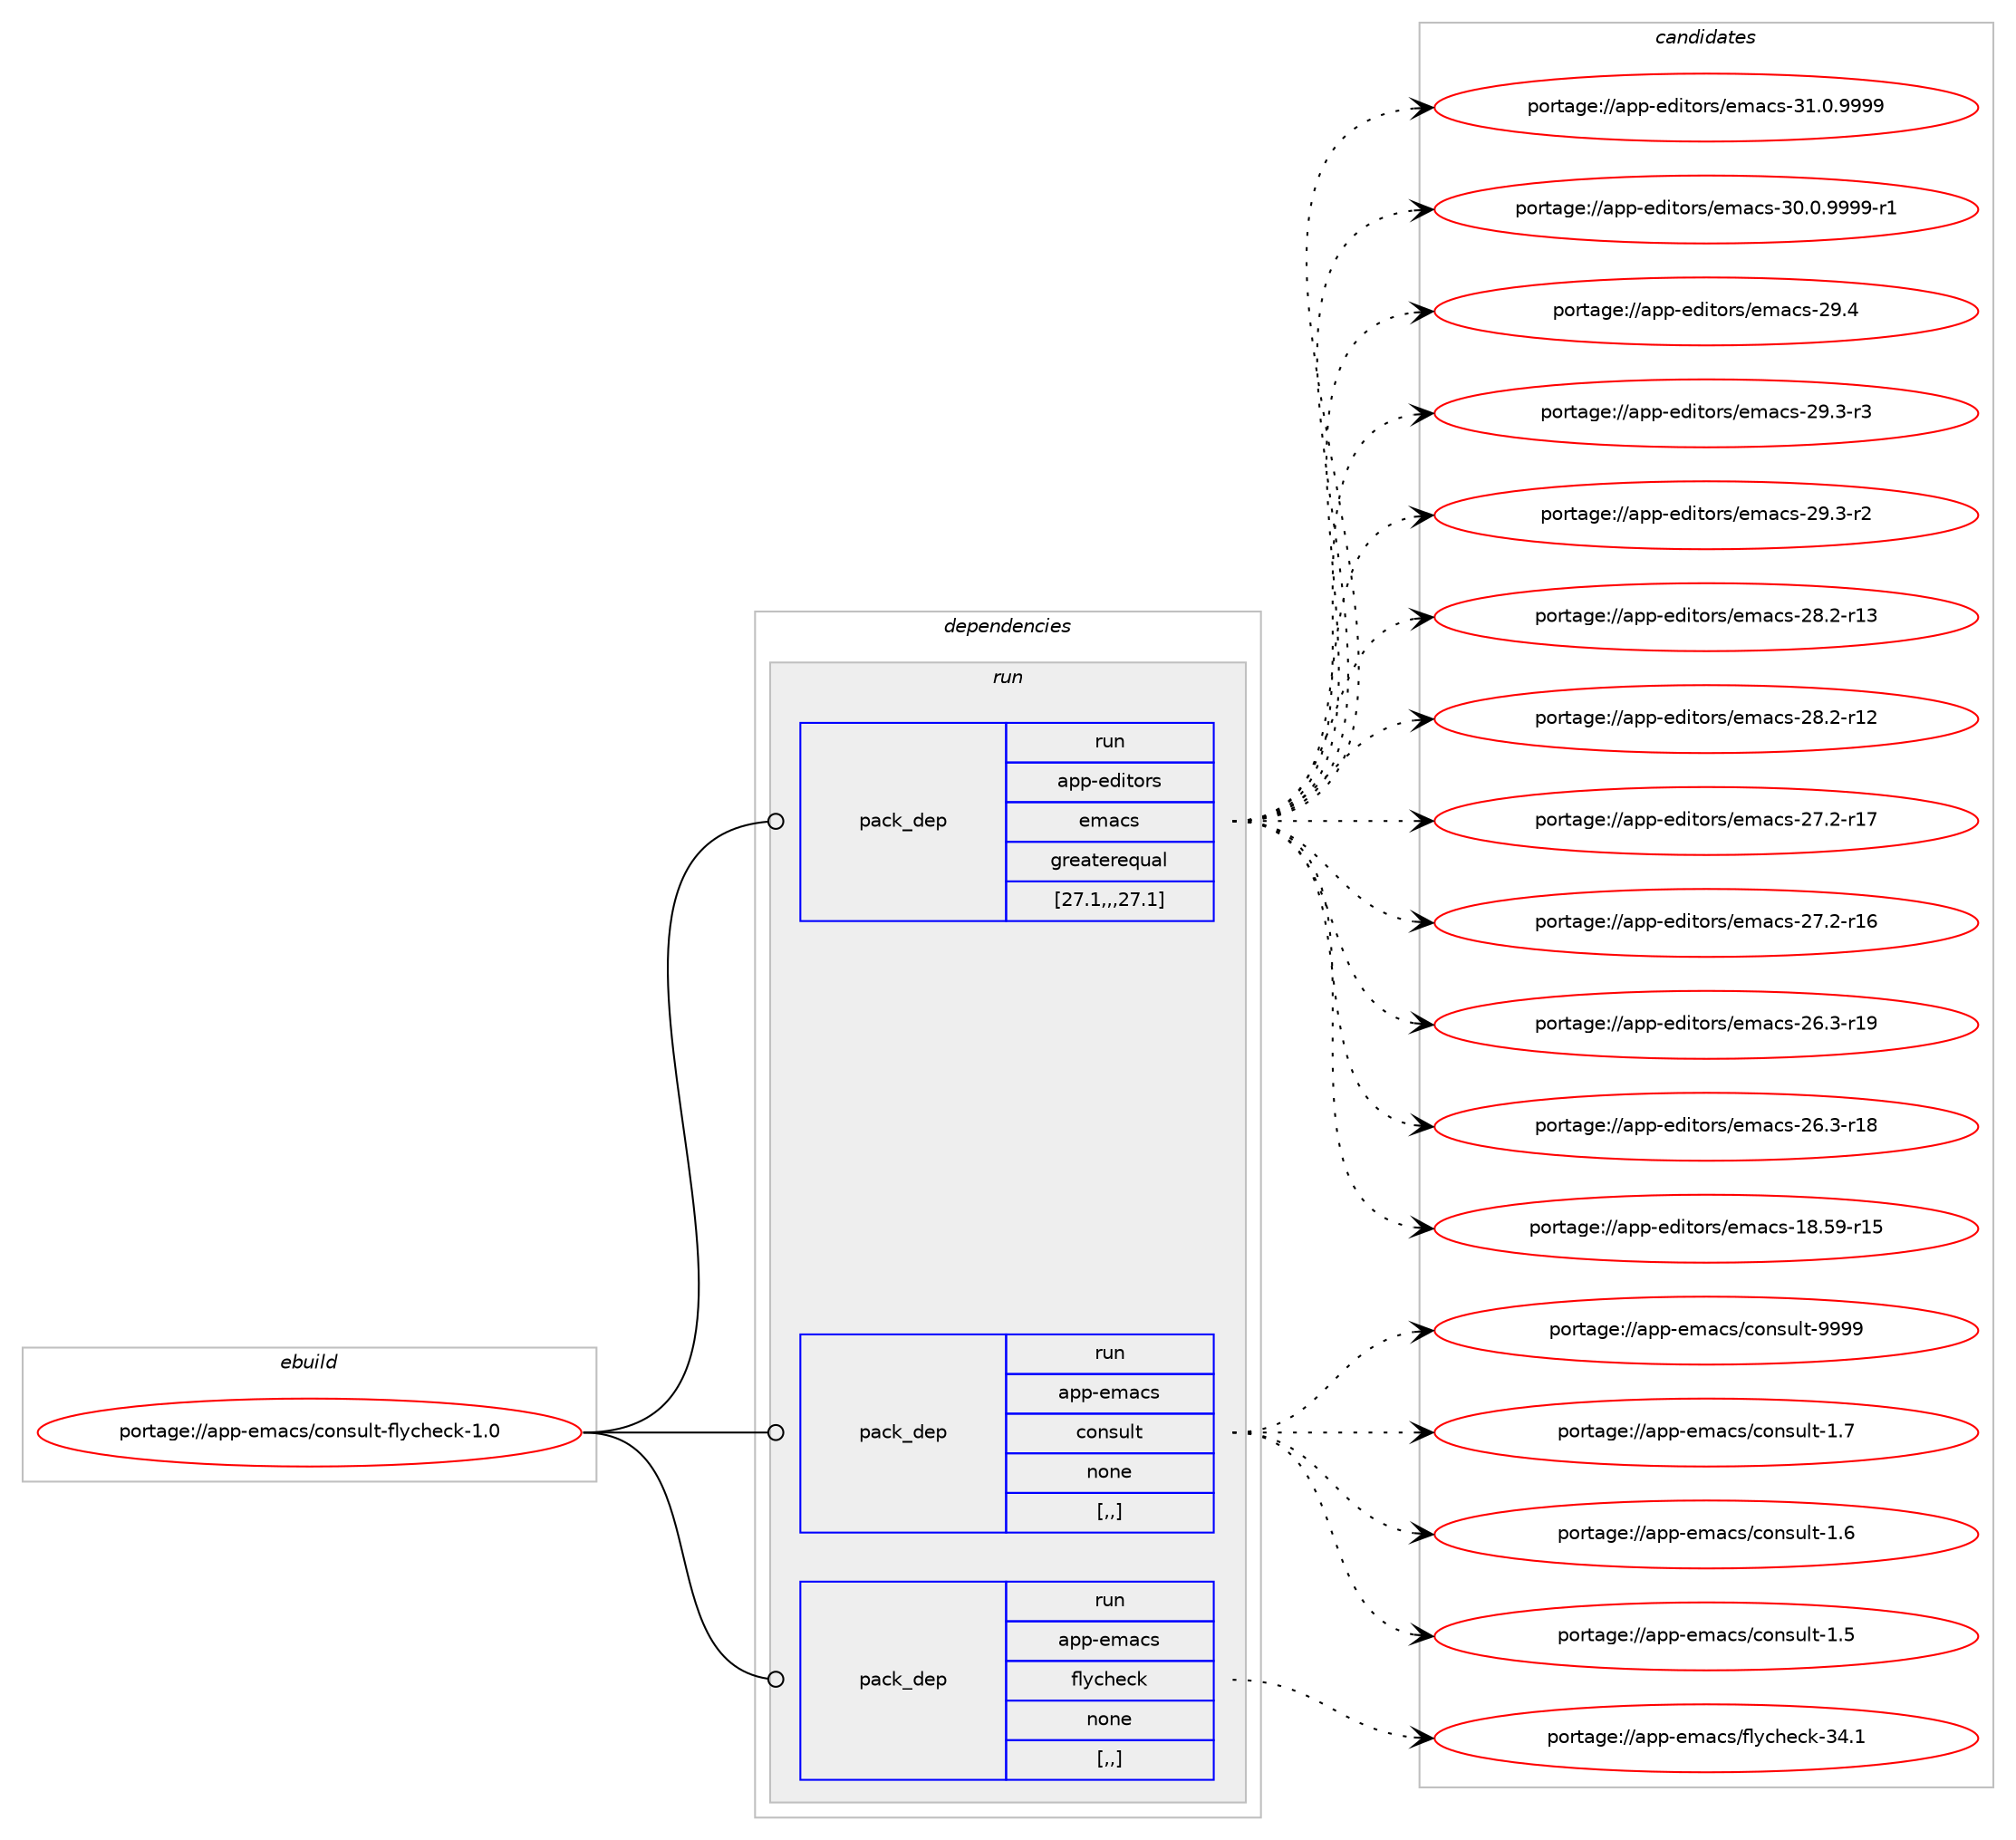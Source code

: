digraph prolog {

# *************
# Graph options
# *************

newrank=true;
concentrate=true;
compound=true;
graph [rankdir=LR,fontname=Helvetica,fontsize=10,ranksep=1.5];#, ranksep=2.5, nodesep=0.2];
edge  [arrowhead=vee];
node  [fontname=Helvetica,fontsize=10];

# **********
# The ebuild
# **********

subgraph cluster_leftcol {
color=gray;
rank=same;
label=<<i>ebuild</i>>;
id [label="portage://app-emacs/consult-flycheck-1.0", color=red, width=4, href="../app-emacs/consult-flycheck-1.0.svg"];
}

# ****************
# The dependencies
# ****************

subgraph cluster_midcol {
color=gray;
label=<<i>dependencies</i>>;
subgraph cluster_compile {
fillcolor="#eeeeee";
style=filled;
label=<<i>compile</i>>;
}
subgraph cluster_compileandrun {
fillcolor="#eeeeee";
style=filled;
label=<<i>compile and run</i>>;
}
subgraph cluster_run {
fillcolor="#eeeeee";
style=filled;
label=<<i>run</i>>;
subgraph pack16018 {
dependency22294 [label=<<TABLE BORDER="0" CELLBORDER="1" CELLSPACING="0" CELLPADDING="4" WIDTH="220"><TR><TD ROWSPAN="6" CELLPADDING="30">pack_dep</TD></TR><TR><TD WIDTH="110">run</TD></TR><TR><TD>app-editors</TD></TR><TR><TD>emacs</TD></TR><TR><TD>greaterequal</TD></TR><TR><TD>[27.1,,,27.1]</TD></TR></TABLE>>, shape=none, color=blue];
}
id:e -> dependency22294:w [weight=20,style="solid",arrowhead="odot"];
subgraph pack16019 {
dependency22295 [label=<<TABLE BORDER="0" CELLBORDER="1" CELLSPACING="0" CELLPADDING="4" WIDTH="220"><TR><TD ROWSPAN="6" CELLPADDING="30">pack_dep</TD></TR><TR><TD WIDTH="110">run</TD></TR><TR><TD>app-emacs</TD></TR><TR><TD>consult</TD></TR><TR><TD>none</TD></TR><TR><TD>[,,]</TD></TR></TABLE>>, shape=none, color=blue];
}
id:e -> dependency22295:w [weight=20,style="solid",arrowhead="odot"];
subgraph pack16020 {
dependency22296 [label=<<TABLE BORDER="0" CELLBORDER="1" CELLSPACING="0" CELLPADDING="4" WIDTH="220"><TR><TD ROWSPAN="6" CELLPADDING="30">pack_dep</TD></TR><TR><TD WIDTH="110">run</TD></TR><TR><TD>app-emacs</TD></TR><TR><TD>flycheck</TD></TR><TR><TD>none</TD></TR><TR><TD>[,,]</TD></TR></TABLE>>, shape=none, color=blue];
}
id:e -> dependency22296:w [weight=20,style="solid",arrowhead="odot"];
}
}

# **************
# The candidates
# **************

subgraph cluster_choices {
rank=same;
color=gray;
label=<<i>candidates</i>>;

subgraph choice16018 {
color=black;
nodesep=1;
choice971121124510110010511611111411547101109979911545514946484657575757 [label="portage://app-editors/emacs-31.0.9999", color=red, width=4,href="../app-editors/emacs-31.0.9999.svg"];
choice9711211245101100105116111114115471011099799115455148464846575757574511449 [label="portage://app-editors/emacs-30.0.9999-r1", color=red, width=4,href="../app-editors/emacs-30.0.9999-r1.svg"];
choice97112112451011001051161111141154710110997991154550574652 [label="portage://app-editors/emacs-29.4", color=red, width=4,href="../app-editors/emacs-29.4.svg"];
choice971121124510110010511611111411547101109979911545505746514511451 [label="portage://app-editors/emacs-29.3-r3", color=red, width=4,href="../app-editors/emacs-29.3-r3.svg"];
choice971121124510110010511611111411547101109979911545505746514511450 [label="portage://app-editors/emacs-29.3-r2", color=red, width=4,href="../app-editors/emacs-29.3-r2.svg"];
choice97112112451011001051161111141154710110997991154550564650451144951 [label="portage://app-editors/emacs-28.2-r13", color=red, width=4,href="../app-editors/emacs-28.2-r13.svg"];
choice97112112451011001051161111141154710110997991154550564650451144950 [label="portage://app-editors/emacs-28.2-r12", color=red, width=4,href="../app-editors/emacs-28.2-r12.svg"];
choice97112112451011001051161111141154710110997991154550554650451144955 [label="portage://app-editors/emacs-27.2-r17", color=red, width=4,href="../app-editors/emacs-27.2-r17.svg"];
choice97112112451011001051161111141154710110997991154550554650451144954 [label="portage://app-editors/emacs-27.2-r16", color=red, width=4,href="../app-editors/emacs-27.2-r16.svg"];
choice97112112451011001051161111141154710110997991154550544651451144957 [label="portage://app-editors/emacs-26.3-r19", color=red, width=4,href="../app-editors/emacs-26.3-r19.svg"];
choice97112112451011001051161111141154710110997991154550544651451144956 [label="portage://app-editors/emacs-26.3-r18", color=red, width=4,href="../app-editors/emacs-26.3-r18.svg"];
choice9711211245101100105116111114115471011099799115454956465357451144953 [label="portage://app-editors/emacs-18.59-r15", color=red, width=4,href="../app-editors/emacs-18.59-r15.svg"];
dependency22294:e -> choice971121124510110010511611111411547101109979911545514946484657575757:w [style=dotted,weight="100"];
dependency22294:e -> choice9711211245101100105116111114115471011099799115455148464846575757574511449:w [style=dotted,weight="100"];
dependency22294:e -> choice97112112451011001051161111141154710110997991154550574652:w [style=dotted,weight="100"];
dependency22294:e -> choice971121124510110010511611111411547101109979911545505746514511451:w [style=dotted,weight="100"];
dependency22294:e -> choice971121124510110010511611111411547101109979911545505746514511450:w [style=dotted,weight="100"];
dependency22294:e -> choice97112112451011001051161111141154710110997991154550564650451144951:w [style=dotted,weight="100"];
dependency22294:e -> choice97112112451011001051161111141154710110997991154550564650451144950:w [style=dotted,weight="100"];
dependency22294:e -> choice97112112451011001051161111141154710110997991154550554650451144955:w [style=dotted,weight="100"];
dependency22294:e -> choice97112112451011001051161111141154710110997991154550554650451144954:w [style=dotted,weight="100"];
dependency22294:e -> choice97112112451011001051161111141154710110997991154550544651451144957:w [style=dotted,weight="100"];
dependency22294:e -> choice97112112451011001051161111141154710110997991154550544651451144956:w [style=dotted,weight="100"];
dependency22294:e -> choice9711211245101100105116111114115471011099799115454956465357451144953:w [style=dotted,weight="100"];
}
subgraph choice16019 {
color=black;
nodesep=1;
choice9711211245101109979911547991111101151171081164557575757 [label="portage://app-emacs/consult-9999", color=red, width=4,href="../app-emacs/consult-9999.svg"];
choice97112112451011099799115479911111011511710811645494655 [label="portage://app-emacs/consult-1.7", color=red, width=4,href="../app-emacs/consult-1.7.svg"];
choice97112112451011099799115479911111011511710811645494654 [label="portage://app-emacs/consult-1.6", color=red, width=4,href="../app-emacs/consult-1.6.svg"];
choice97112112451011099799115479911111011511710811645494653 [label="portage://app-emacs/consult-1.5", color=red, width=4,href="../app-emacs/consult-1.5.svg"];
dependency22295:e -> choice9711211245101109979911547991111101151171081164557575757:w [style=dotted,weight="100"];
dependency22295:e -> choice97112112451011099799115479911111011511710811645494655:w [style=dotted,weight="100"];
dependency22295:e -> choice97112112451011099799115479911111011511710811645494654:w [style=dotted,weight="100"];
dependency22295:e -> choice97112112451011099799115479911111011511710811645494653:w [style=dotted,weight="100"];
}
subgraph choice16020 {
color=black;
nodesep=1;
choice971121124510110997991154710210812199104101991074551524649 [label="portage://app-emacs/flycheck-34.1", color=red, width=4,href="../app-emacs/flycheck-34.1.svg"];
dependency22296:e -> choice971121124510110997991154710210812199104101991074551524649:w [style=dotted,weight="100"];
}
}

}

